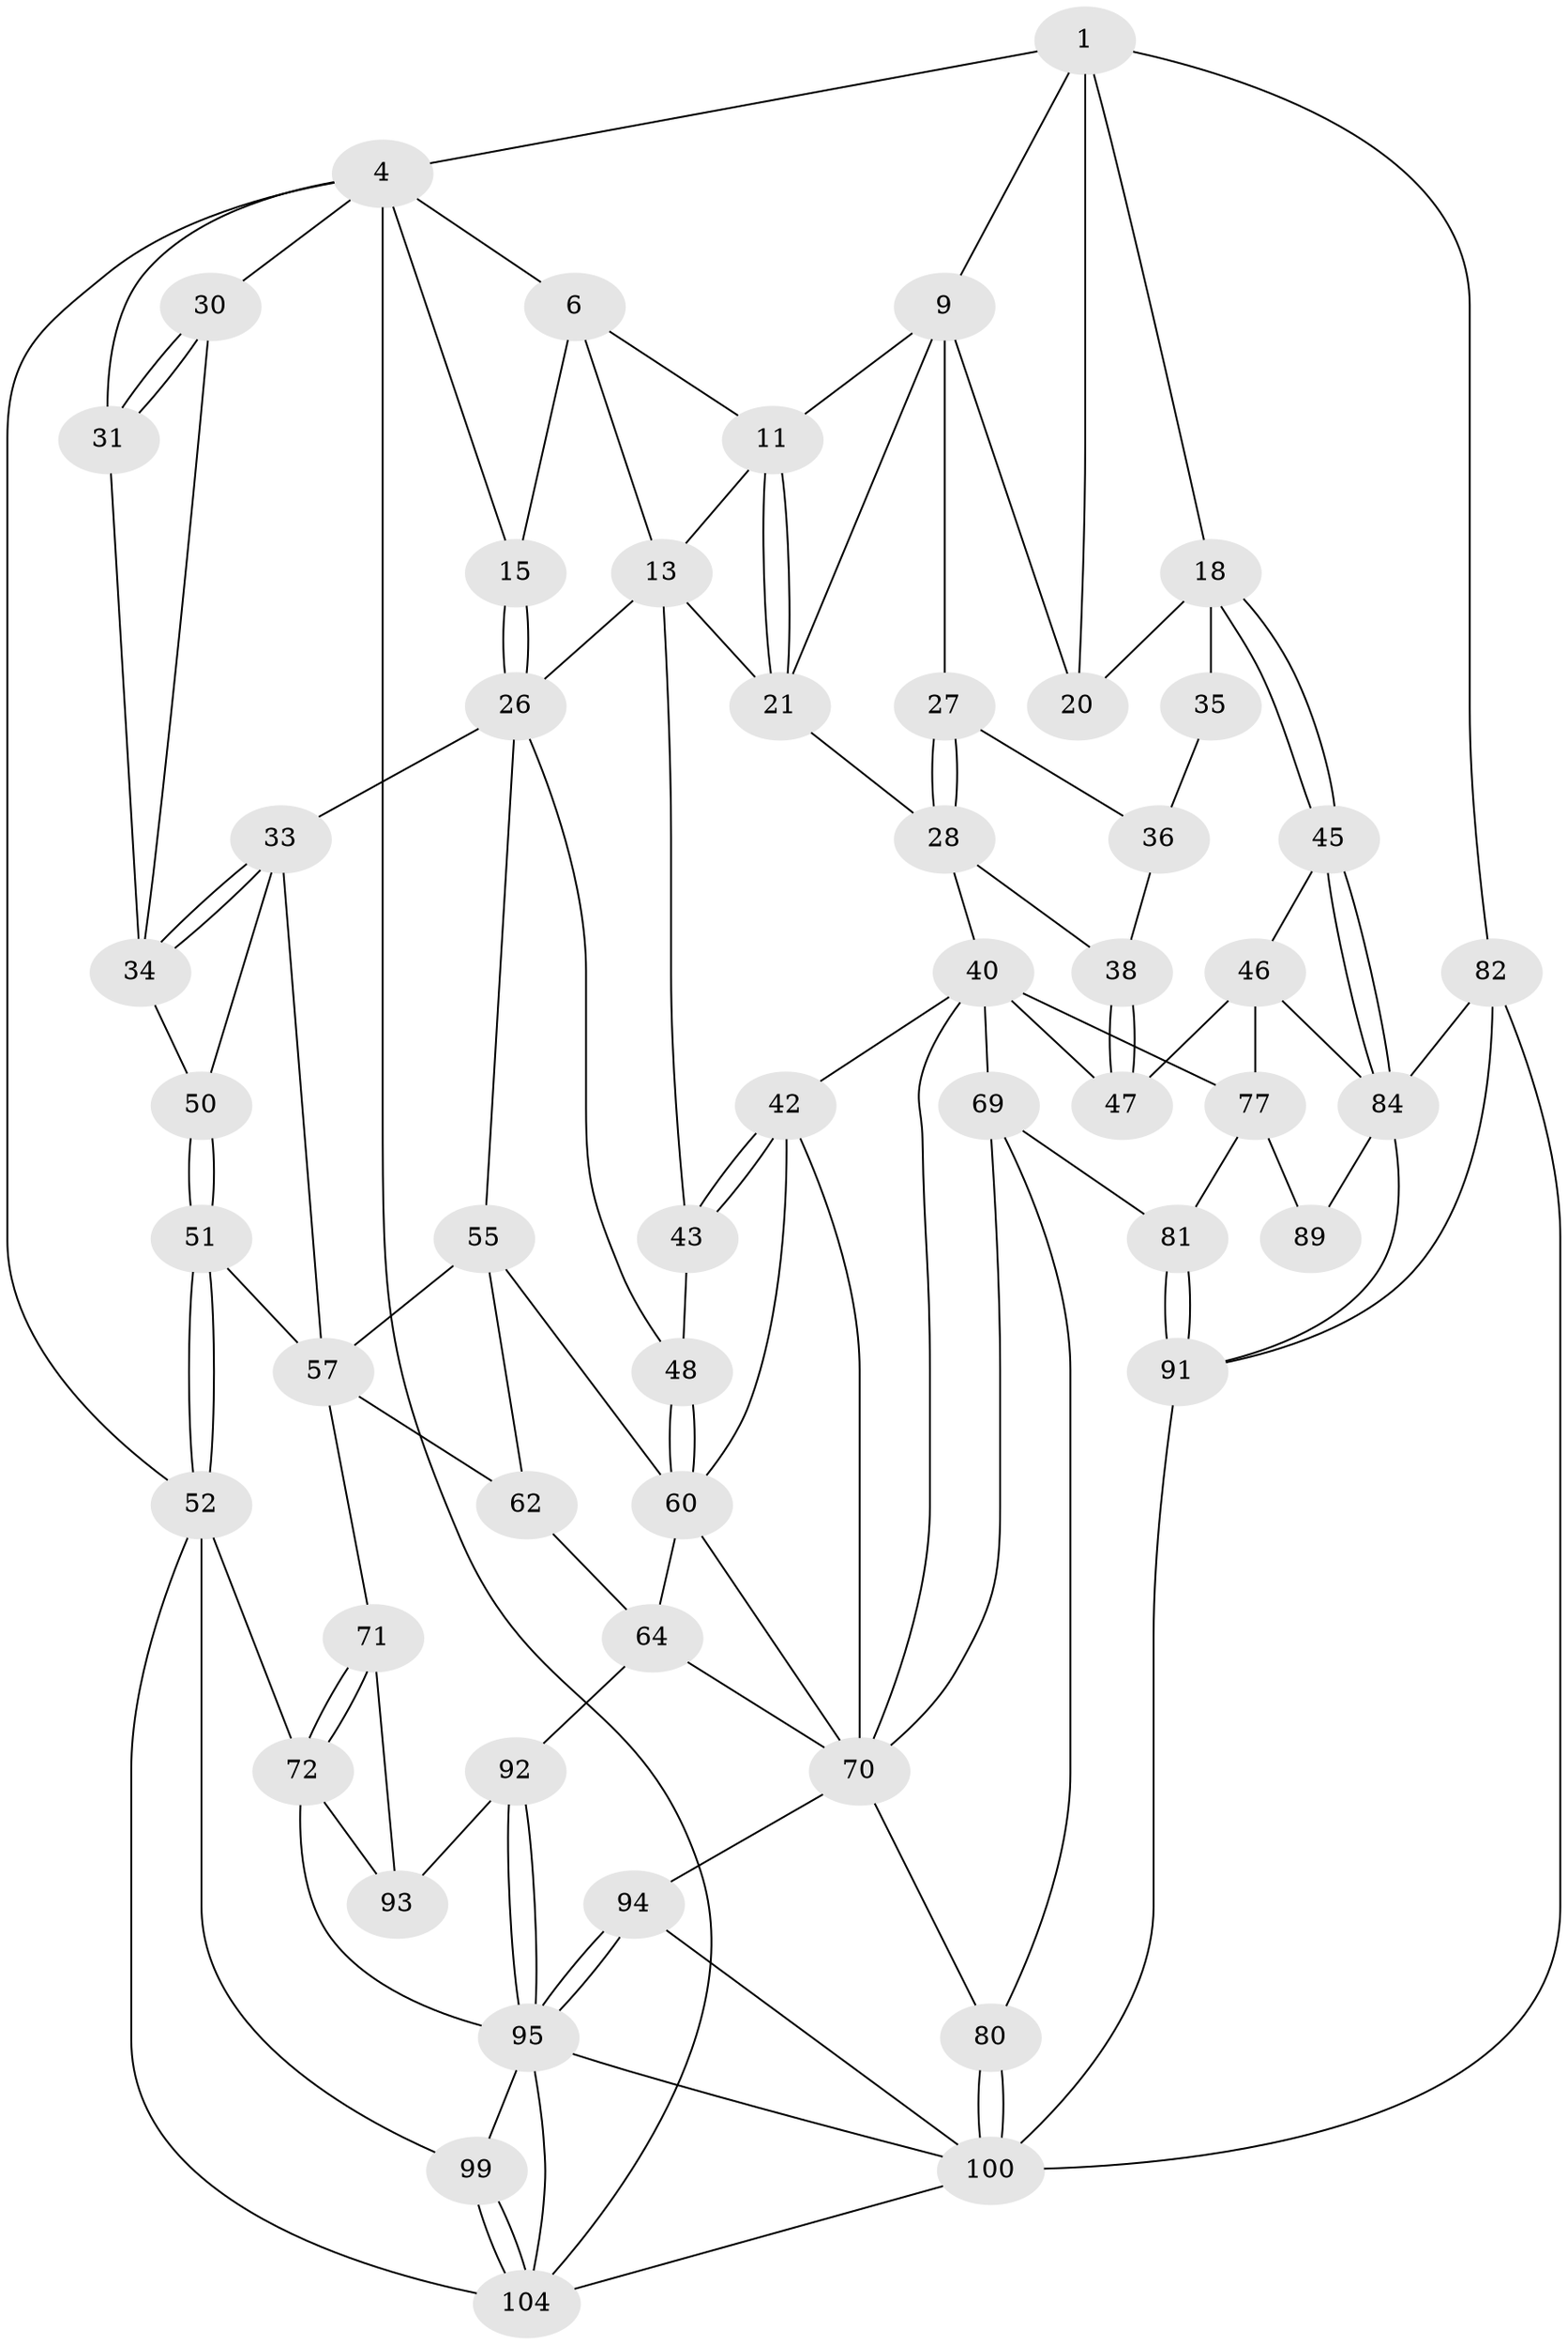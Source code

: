 // original degree distribution, {4: 0.2336448598130841, 5: 0.5420560747663551, 6: 0.205607476635514, 3: 0.018691588785046728}
// Generated by graph-tools (version 1.1) at 2025/16/03/09/25 04:16:47]
// undirected, 53 vertices, 122 edges
graph export_dot {
graph [start="1"]
  node [color=gray90,style=filled];
  1 [pos="+0.8753241535759233+0",super="+2+8"];
  4 [pos="+0+0",super="+29+5"];
  6 [pos="+0.38569950239885964+0",super="+7+14"];
  9 [pos="+0.7842147036925101+0.15651223350682644",super="+23+10"];
  11 [pos="+0.6590767746832892+0.1109803022328669",super="+12"];
  13 [pos="+0.5051767643867286+0.17980659550355085",super="+22"];
  15 [pos="+0.344233968056628+0.22019564327281796"];
  18 [pos="+1+0.259574158951877",super="+19"];
  20 [pos="+1+0.2544767377074239"];
  21 [pos="+0.560562468054089+0.2530473790467779",super="+24"];
  26 [pos="+0.39686901332571584+0.30362570888608587",super="+32"];
  27 [pos="+0.7880252650015344+0.2824302375325796"];
  28 [pos="+0.680064574820991+0.36943982075657134",super="+39"];
  30 [pos="+0+0.2709480309869982"];
  31 [pos="+0.1722262514042041+0.17407474789566915"];
  33 [pos="+0.3010233342997957+0.38288080329798707",super="+54"];
  34 [pos="+0.2016622560109289+0.3117942101436917",super="+44"];
  35 [pos="+0.9417681601402873+0.32717433638239835"];
  36 [pos="+0.8023396569281728+0.29371837938402473",super="+37"];
  38 [pos="+0.8092233037517195+0.4379067131594837"];
  40 [pos="+0.6453799243189604+0.4713788408112313",super="+59+41"];
  42 [pos="+0.5877473813391118+0.4953326101109093",super="+66"];
  43 [pos="+0.5468592121017989+0.4820553712273811"];
  45 [pos="+1+0.35870246580628307"];
  46 [pos="+0.9374647139922326+0.5094216919529685",super="+76"];
  47 [pos="+0.8431264621473754+0.4736071451150983"];
  48 [pos="+0.4998659904334756+0.47768823351275486"];
  50 [pos="+0.11751703153640325+0.4394027857576969"];
  51 [pos="+0.11287486141325583+0.45682190345743756"];
  52 [pos="+0+0.667450427964238",super="+73+53"];
  55 [pos="+0.398946732823147+0.469575640565166",super="+56"];
  57 [pos="+0.257670946631611+0.505448624189793",super="+58"];
  60 [pos="+0.4376184700210833+0.6030866787568854",super="+61+67"];
  62 [pos="+0.3385233589121916+0.6229476005188214"];
  64 [pos="+0.37914254381201906+0.6226393397570307",super="+65"];
  69 [pos="+0.7514957823841286+0.6121399960450356",super="+79"];
  70 [pos="+0.6782732297050601+0.603913628397925",super="+74"];
  71 [pos="+0.18131032511992373+0.6210405374250696"];
  72 [pos="+0+0.6847200212499188",super="+96"];
  77 [pos="+0.9026521243818395+0.6096041743868181",super="+78"];
  80 [pos="+0.6661211245963751+0.774631878948788"];
  81 [pos="+0.8164136548499891+0.765596507155139"];
  82 [pos="+1+1",super="+83"];
  84 [pos="+1+0.7340720521257998",super="+87"];
  89 [pos="+0.9340648768545979+0.6939891377758439"];
  91 [pos="+0.8738324191452126+0.8107986106178355",super="+102"];
  92 [pos="+0.27545891552807156+0.7456776367365298"];
  93 [pos="+0.24880468820768897+0.724292344754651"];
  94 [pos="+0.4197376173716743+0.8475096096134923"];
  95 [pos="+0.2865015248928352+0.8001092291986958",super="+97"];
  99 [pos="+0.1132642974281431+0.942746720928473"];
  100 [pos="+0.6727897065182091+1",super="+101+106"];
  104 [pos="+0.11479918006877407+0.961884950775489",super="+107"];
  1 -- 18;
  1 -- 4;
  1 -- 82;
  1 -- 20;
  1 -- 9;
  4 -- 104;
  4 -- 30;
  4 -- 31;
  4 -- 6;
  4 -- 15;
  4 -- 52;
  6 -- 11;
  6 -- 13;
  6 -- 15;
  9 -- 27;
  9 -- 20;
  9 -- 11;
  9 -- 21;
  11 -- 21;
  11 -- 21;
  11 -- 13;
  13 -- 43;
  13 -- 21;
  13 -- 26;
  15 -- 26;
  15 -- 26;
  18 -- 45;
  18 -- 45;
  18 -- 35;
  18 -- 20;
  21 -- 28;
  26 -- 48;
  26 -- 33;
  26 -- 55;
  27 -- 28;
  27 -- 28;
  27 -- 36;
  28 -- 40;
  28 -- 38;
  30 -- 31;
  30 -- 31;
  30 -- 34;
  31 -- 34;
  33 -- 34;
  33 -- 34;
  33 -- 50;
  33 -- 57;
  34 -- 50;
  35 -- 36 [weight=2];
  36 -- 38;
  38 -- 47;
  38 -- 47;
  40 -- 69;
  40 -- 47;
  40 -- 42;
  40 -- 70;
  40 -- 77;
  42 -- 43;
  42 -- 43;
  42 -- 70;
  42 -- 60;
  43 -- 48;
  45 -- 46;
  45 -- 84;
  45 -- 84;
  46 -- 47;
  46 -- 77;
  46 -- 84;
  48 -- 60;
  48 -- 60;
  50 -- 51;
  50 -- 51;
  51 -- 52;
  51 -- 52;
  51 -- 57;
  52 -- 72;
  52 -- 99;
  52 -- 104;
  55 -- 57;
  55 -- 62;
  55 -- 60;
  57 -- 62;
  57 -- 71;
  60 -- 64;
  60 -- 70;
  62 -- 64;
  64 -- 92;
  64 -- 70;
  69 -- 70;
  69 -- 80;
  69 -- 81;
  70 -- 80;
  70 -- 94;
  71 -- 72;
  71 -- 72;
  71 -- 93;
  72 -- 93;
  72 -- 95;
  77 -- 89;
  77 -- 81;
  80 -- 100;
  80 -- 100;
  81 -- 91;
  81 -- 91;
  82 -- 100 [weight=2];
  82 -- 91;
  82 -- 84;
  84 -- 89 [weight=2];
  84 -- 91;
  91 -- 100;
  92 -- 93;
  92 -- 95;
  92 -- 95;
  94 -- 95;
  94 -- 95;
  94 -- 100;
  95 -- 99;
  95 -- 100;
  95 -- 104;
  99 -- 104;
  99 -- 104;
  100 -- 104;
}
